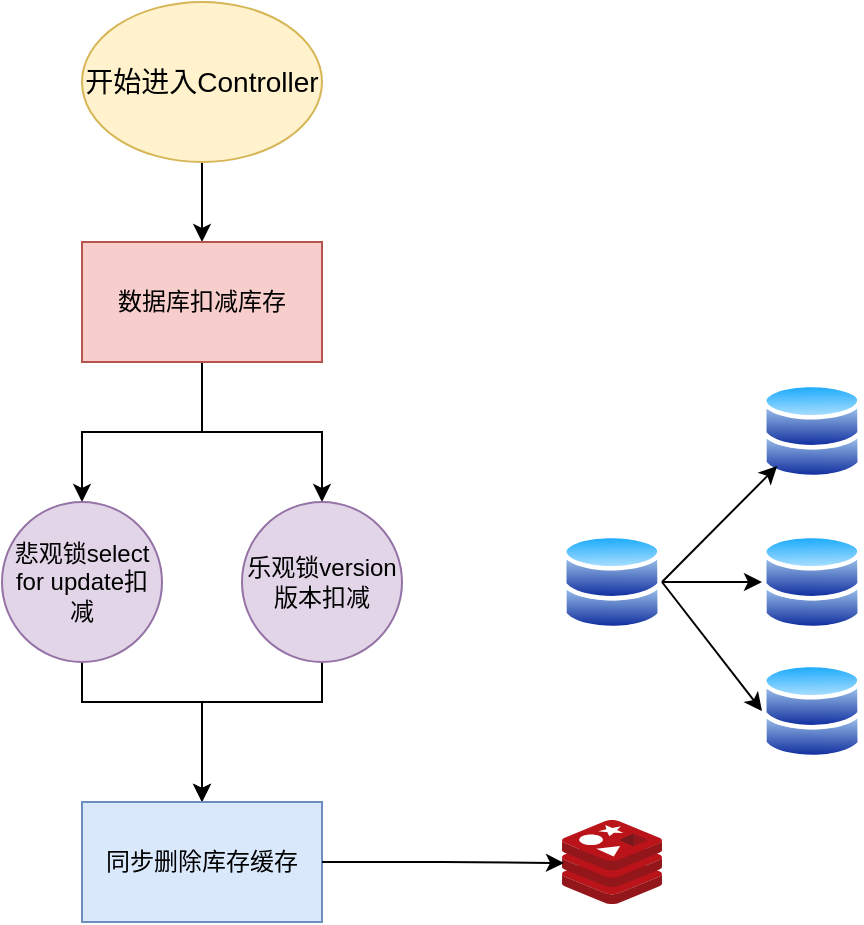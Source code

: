 <mxfile version="24.6.4" type="github">
  <diagram name="Page-1" id="ogJZk2KDKxXL7JczB5_w">
    <mxGraphModel dx="474" dy="740" grid="1" gridSize="10" guides="1" tooltips="1" connect="1" arrows="1" fold="1" page="1" pageScale="1" pageWidth="827" pageHeight="1169" math="0" shadow="0">
      <root>
        <mxCell id="0" />
        <mxCell id="1" parent="0" />
        <mxCell id="yFUTgFmXpPa_cMq6ObUy-10" style="edgeStyle=orthogonalEdgeStyle;rounded=0;orthogonalLoop=1;jettySize=auto;html=1;exitX=0.5;exitY=1;exitDx=0;exitDy=0;entryX=0.5;entryY=0;entryDx=0;entryDy=0;" edge="1" parent="1" source="yFUTgFmXpPa_cMq6ObUy-1" target="yFUTgFmXpPa_cMq6ObUy-3">
          <mxGeometry relative="1" as="geometry" />
        </mxCell>
        <mxCell id="yFUTgFmXpPa_cMq6ObUy-1" value="&lt;font style=&quot;font-size: 14px;&quot;&gt;开始进入Controller&lt;/font&gt;" style="ellipse;whiteSpace=wrap;html=1;fillColor=#fff2cc;strokeColor=#d6b656;" vertex="1" parent="1">
          <mxGeometry x="390" y="250" width="120" height="80" as="geometry" />
        </mxCell>
        <mxCell id="yFUTgFmXpPa_cMq6ObUy-8" style="edgeStyle=orthogonalEdgeStyle;rounded=0;orthogonalLoop=1;jettySize=auto;html=1;exitX=0.5;exitY=1;exitDx=0;exitDy=0;" edge="1" parent="1" source="yFUTgFmXpPa_cMq6ObUy-3" target="yFUTgFmXpPa_cMq6ObUy-6">
          <mxGeometry relative="1" as="geometry" />
        </mxCell>
        <mxCell id="yFUTgFmXpPa_cMq6ObUy-9" style="edgeStyle=orthogonalEdgeStyle;rounded=0;orthogonalLoop=1;jettySize=auto;html=1;exitX=0.5;exitY=1;exitDx=0;exitDy=0;entryX=0.5;entryY=0;entryDx=0;entryDy=0;" edge="1" parent="1" source="yFUTgFmXpPa_cMq6ObUy-3" target="yFUTgFmXpPa_cMq6ObUy-7">
          <mxGeometry relative="1" as="geometry" />
        </mxCell>
        <mxCell id="yFUTgFmXpPa_cMq6ObUy-3" value="数据库扣减库存" style="rounded=0;whiteSpace=wrap;html=1;fillColor=#f8cecc;strokeColor=#b85450;" vertex="1" parent="1">
          <mxGeometry x="390" y="370" width="120" height="60" as="geometry" />
        </mxCell>
        <mxCell id="yFUTgFmXpPa_cMq6ObUy-12" style="edgeStyle=orthogonalEdgeStyle;rounded=0;orthogonalLoop=1;jettySize=auto;html=1;entryX=0.5;entryY=0;entryDx=0;entryDy=0;" edge="1" parent="1" source="yFUTgFmXpPa_cMq6ObUy-6" target="yFUTgFmXpPa_cMq6ObUy-11">
          <mxGeometry relative="1" as="geometry">
            <Array as="points">
              <mxPoint x="390" y="600" />
              <mxPoint x="450" y="600" />
            </Array>
          </mxGeometry>
        </mxCell>
        <mxCell id="yFUTgFmXpPa_cMq6ObUy-6" value="悲观锁select for update扣减" style="ellipse;whiteSpace=wrap;html=1;aspect=fixed;fillColor=#e1d5e7;strokeColor=#9673a6;" vertex="1" parent="1">
          <mxGeometry x="350" y="500" width="80" height="80" as="geometry" />
        </mxCell>
        <mxCell id="yFUTgFmXpPa_cMq6ObUy-13" style="edgeStyle=orthogonalEdgeStyle;rounded=0;orthogonalLoop=1;jettySize=auto;html=1;exitX=0.5;exitY=1;exitDx=0;exitDy=0;entryX=0.5;entryY=0;entryDx=0;entryDy=0;" edge="1" parent="1" source="yFUTgFmXpPa_cMq6ObUy-7" target="yFUTgFmXpPa_cMq6ObUy-11">
          <mxGeometry relative="1" as="geometry">
            <Array as="points">
              <mxPoint x="510" y="600" />
              <mxPoint x="450" y="600" />
            </Array>
          </mxGeometry>
        </mxCell>
        <mxCell id="yFUTgFmXpPa_cMq6ObUy-7" value="乐观锁version版本扣减" style="ellipse;whiteSpace=wrap;html=1;aspect=fixed;fillColor=#e1d5e7;strokeColor=#9673a6;" vertex="1" parent="1">
          <mxGeometry x="470" y="500" width="80" height="80" as="geometry" />
        </mxCell>
        <mxCell id="yFUTgFmXpPa_cMq6ObUy-11" value="同步删除库存缓存" style="rounded=0;whiteSpace=wrap;html=1;fillColor=#dae8fc;strokeColor=#6c8ebf;" vertex="1" parent="1">
          <mxGeometry x="390" y="650" width="120" height="60" as="geometry" />
        </mxCell>
        <mxCell id="yFUTgFmXpPa_cMq6ObUy-21" style="edgeStyle=orthogonalEdgeStyle;rounded=0;orthogonalLoop=1;jettySize=auto;html=1;entryX=0;entryY=0.5;entryDx=0;entryDy=0;" edge="1" parent="1" source="yFUTgFmXpPa_cMq6ObUy-15" target="yFUTgFmXpPa_cMq6ObUy-17">
          <mxGeometry relative="1" as="geometry" />
        </mxCell>
        <mxCell id="yFUTgFmXpPa_cMq6ObUy-15" value="" style="image;aspect=fixed;perimeter=ellipsePerimeter;html=1;align=center;shadow=0;dashed=0;spacingTop=3;image=img/lib/active_directory/databases.svg;" vertex="1" parent="1">
          <mxGeometry x="630" y="515.5" width="50" height="49" as="geometry" />
        </mxCell>
        <mxCell id="yFUTgFmXpPa_cMq6ObUy-16" value="" style="image;aspect=fixed;perimeter=ellipsePerimeter;html=1;align=center;shadow=0;dashed=0;spacingTop=3;image=img/lib/active_directory/databases.svg;" vertex="1" parent="1">
          <mxGeometry x="730" y="440" width="50" height="49" as="geometry" />
        </mxCell>
        <mxCell id="yFUTgFmXpPa_cMq6ObUy-17" value="" style="image;aspect=fixed;perimeter=ellipsePerimeter;html=1;align=center;shadow=0;dashed=0;spacingTop=3;image=img/lib/active_directory/databases.svg;" vertex="1" parent="1">
          <mxGeometry x="730" y="515.5" width="50" height="49" as="geometry" />
        </mxCell>
        <mxCell id="yFUTgFmXpPa_cMq6ObUy-18" value="" style="image;aspect=fixed;perimeter=ellipsePerimeter;html=1;align=center;shadow=0;dashed=0;spacingTop=3;image=img/lib/active_directory/databases.svg;" vertex="1" parent="1">
          <mxGeometry x="730" y="580" width="50" height="49" as="geometry" />
        </mxCell>
        <mxCell id="yFUTgFmXpPa_cMq6ObUy-20" value="" style="endArrow=classic;html=1;rounded=0;exitX=1;exitY=0.5;exitDx=0;exitDy=0;" edge="1" parent="1" source="yFUTgFmXpPa_cMq6ObUy-15" target="yFUTgFmXpPa_cMq6ObUy-16">
          <mxGeometry width="50" height="50" relative="1" as="geometry">
            <mxPoint x="670" y="540" as="sourcePoint" />
            <mxPoint x="720" y="490" as="targetPoint" />
          </mxGeometry>
        </mxCell>
        <mxCell id="yFUTgFmXpPa_cMq6ObUy-23" value="" style="endArrow=classic;html=1;rounded=0;entryX=0;entryY=0.5;entryDx=0;entryDy=0;exitX=1;exitY=0.5;exitDx=0;exitDy=0;" edge="1" parent="1" source="yFUTgFmXpPa_cMq6ObUy-15" target="yFUTgFmXpPa_cMq6ObUy-18">
          <mxGeometry width="50" height="50" relative="1" as="geometry">
            <mxPoint x="650" y="650" as="sourcePoint" />
            <mxPoint x="700" y="600" as="targetPoint" />
          </mxGeometry>
        </mxCell>
        <mxCell id="yFUTgFmXpPa_cMq6ObUy-24" value="" style="image;sketch=0;aspect=fixed;html=1;points=[];align=center;fontSize=12;image=img/lib/mscae/Cache_Redis_Product.svg;" vertex="1" parent="1">
          <mxGeometry x="630" y="659" width="50" height="42" as="geometry" />
        </mxCell>
        <mxCell id="yFUTgFmXpPa_cMq6ObUy-25" style="edgeStyle=orthogonalEdgeStyle;rounded=0;orthogonalLoop=1;jettySize=auto;html=1;exitX=1;exitY=0.5;exitDx=0;exitDy=0;entryX=0.02;entryY=0.512;entryDx=0;entryDy=0;entryPerimeter=0;" edge="1" parent="1" source="yFUTgFmXpPa_cMq6ObUy-11" target="yFUTgFmXpPa_cMq6ObUy-24">
          <mxGeometry relative="1" as="geometry" />
        </mxCell>
      </root>
    </mxGraphModel>
  </diagram>
</mxfile>
